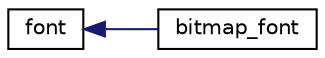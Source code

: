 digraph "Graphical Class Hierarchy"
{
 // LATEX_PDF_SIZE
  edge [fontname="Helvetica",fontsize="10",labelfontname="Helvetica",labelfontsize="10"];
  node [fontname="Helvetica",fontsize="10",shape=record];
  rankdir="LR";
  Node0 [label="font",height=0.2,width=0.4,color="black", fillcolor="white", style="filled",URL="$classfont.html",tooltip=" "];
  Node0 -> Node1 [dir="back",color="midnightblue",fontsize="10",style="solid",fontname="Helvetica"];
  Node1 [label="bitmap_font",height=0.2,width=0.4,color="black", fillcolor="white", style="filled",URL="$classbitmap__font.html",tooltip=" "];
}
